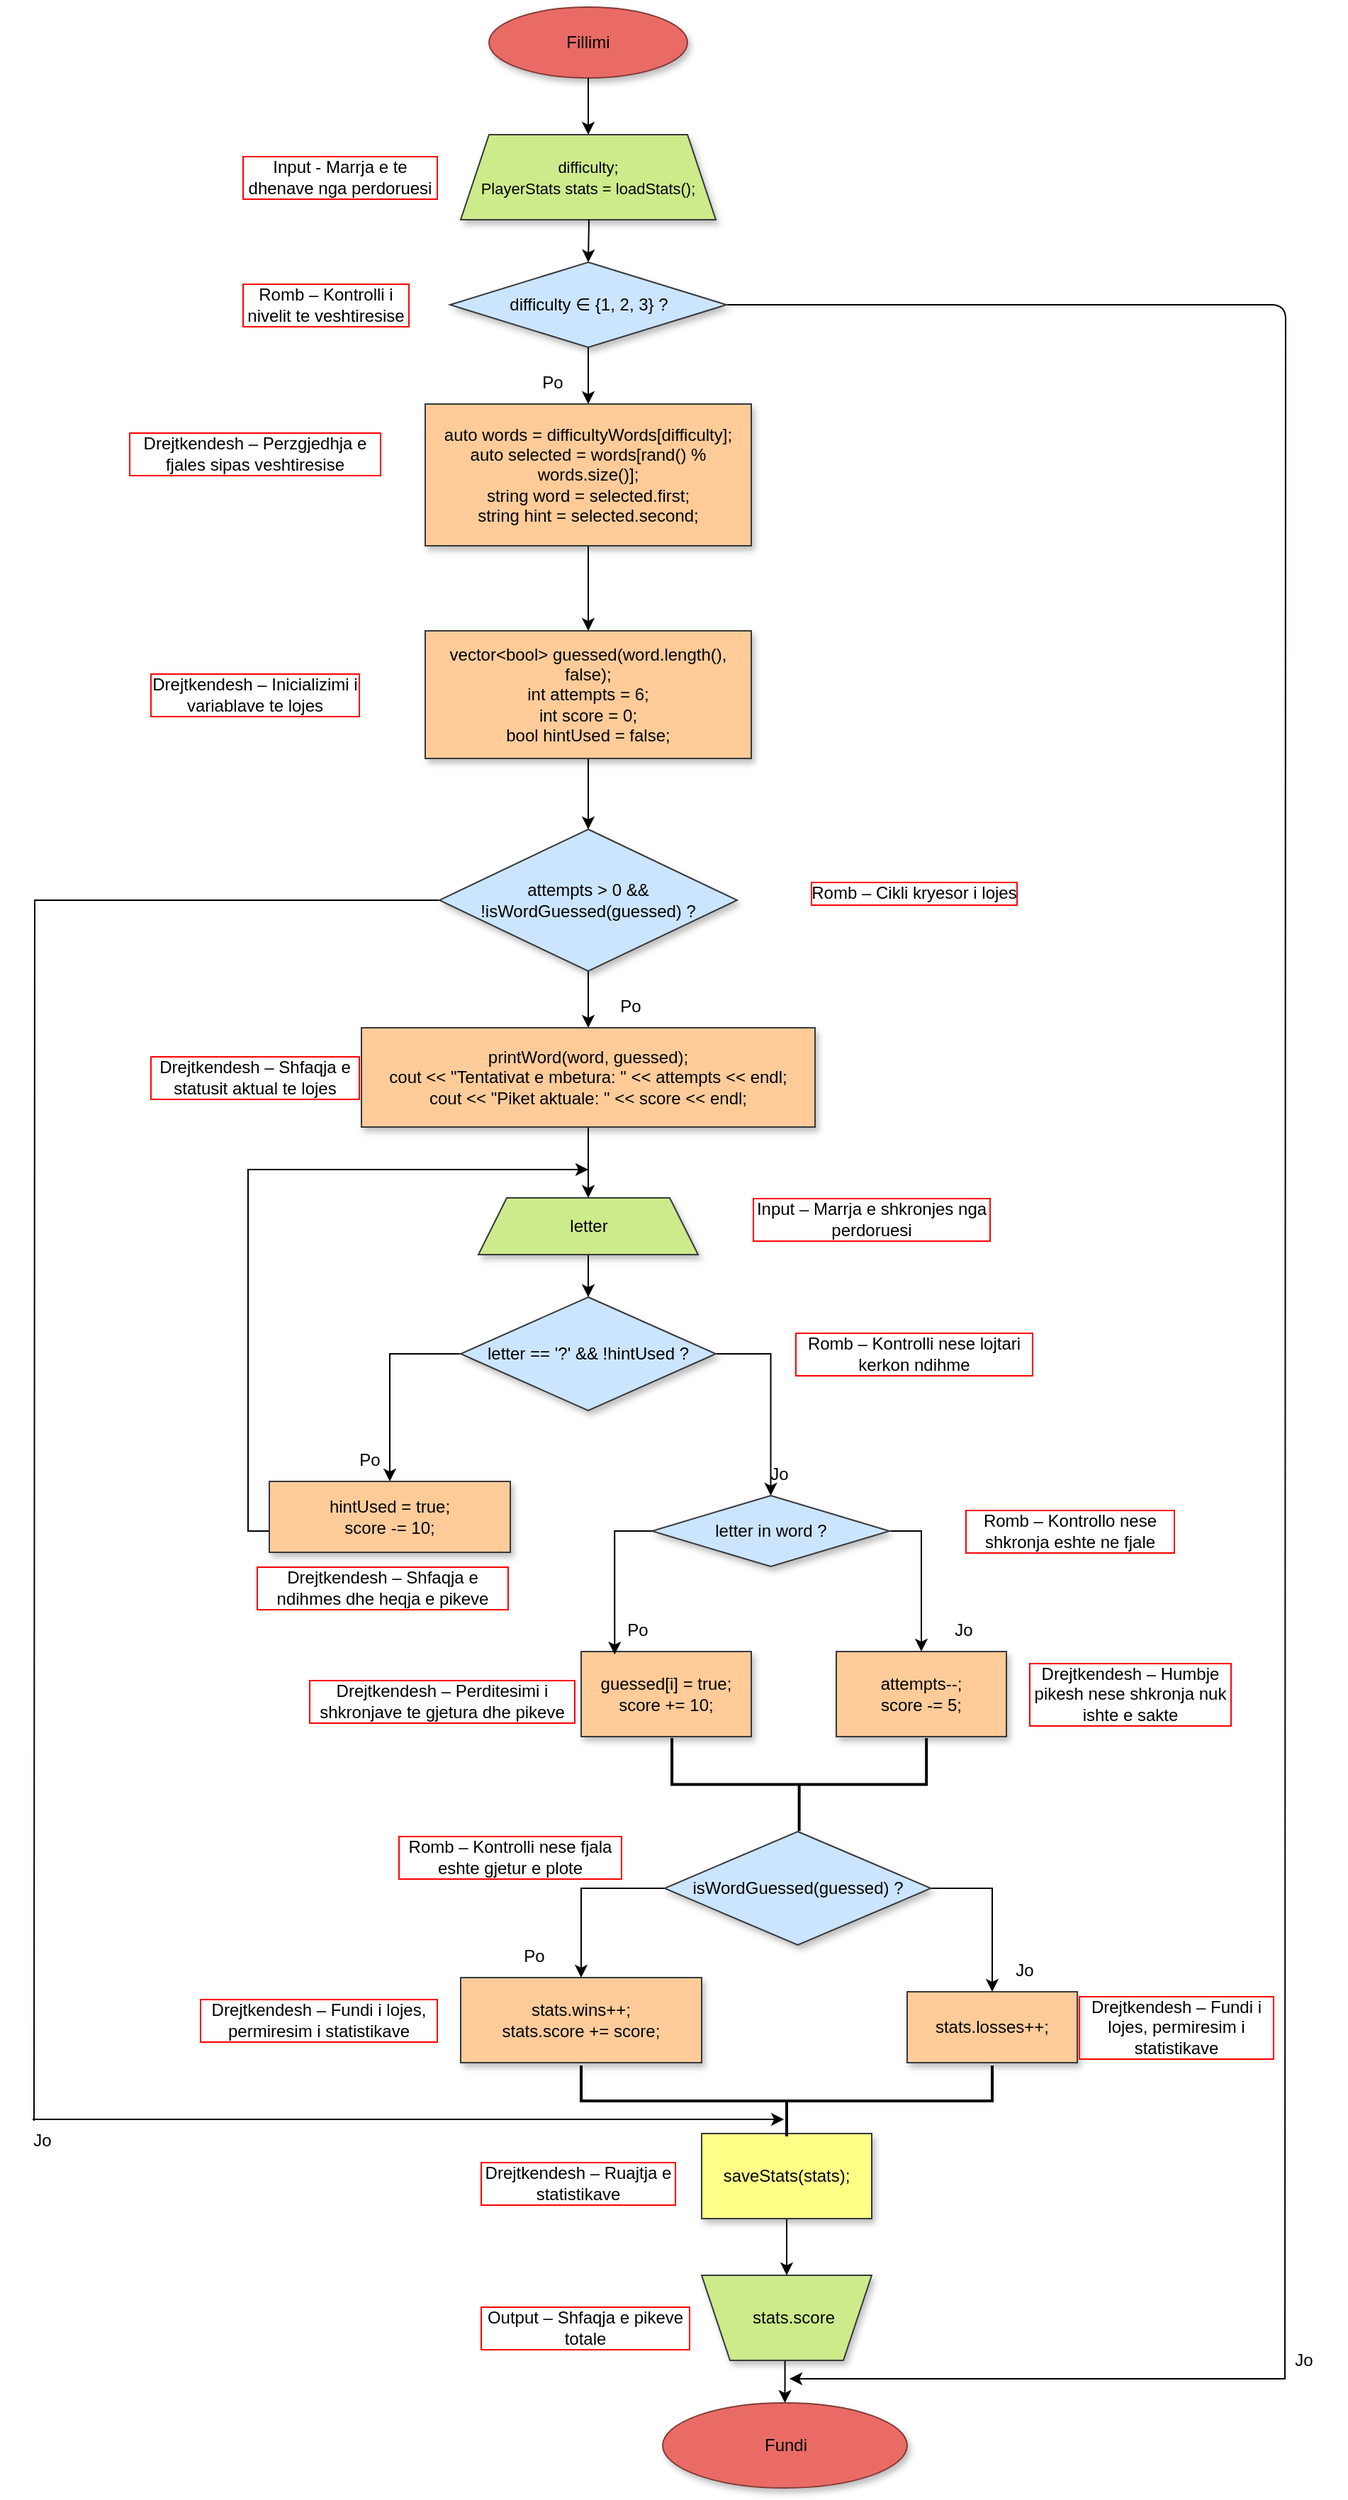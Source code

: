 <mxfile version="26.0.12">
  <diagram name="Page-1" id="fimrnE-iQMw2vcRcOvgp">
    <mxGraphModel dx="1334" dy="534" grid="1" gridSize="10" guides="1" tooltips="1" connect="1" arrows="1" fold="1" page="0" pageScale="1" pageWidth="850" pageHeight="1100" math="0" shadow="0">
      <root>
        <mxCell id="0" />
        <mxCell id="1" parent="0" />
        <mxCell id="ho7Oj8y4FpPHAUlmqDVh-1" value="Fillimi" style="ellipse;whiteSpace=wrap;html=1;fillColor=#EA6B66;strokeColor=#833C39;shadow=1;" parent="1" vertex="1">
          <mxGeometry x="295" y="40" width="140" height="50" as="geometry" />
        </mxCell>
        <mxCell id="ho7Oj8y4FpPHAUlmqDVh-2" value="&lt;pre&gt;&lt;font style=&quot;font-size: 11px;&quot; face=&quot;Helvetica&quot;&gt;&lt;br&gt;difficulty;&lt;br&gt;&lt;span style=&quot;&quot; class=&quot;hljs-attribute&quot;&gt;PlayerStats&lt;/span&gt; stats = loadStats();&lt;/font&gt;&lt;/pre&gt;&lt;div&gt;&lt;br&gt;&lt;/div&gt;" style="shape=trapezoid;perimeter=trapezoidPerimeter;whiteSpace=wrap;html=1;fixedSize=1;align=center;fillColor=#cdeb8b;strokeColor=#36393d;shadow=1;" parent="1" vertex="1">
          <mxGeometry x="275" y="130" width="180" height="60" as="geometry" />
        </mxCell>
        <mxCell id="ho7Oj8y4FpPHAUlmqDVh-78" style="edgeStyle=orthogonalEdgeStyle;rounded=1;orthogonalLoop=1;jettySize=auto;html=1;exitX=1;exitY=0.5;exitDx=0;exitDy=0;curved=0;endArrow=none;startFill=0;" parent="1" source="ho7Oj8y4FpPHAUlmqDVh-4" edge="1">
          <mxGeometry relative="1" as="geometry">
            <mxPoint x="856.5" y="1713" as="targetPoint" />
            <mxPoint x="466.5" y="249" as="sourcePoint" />
          </mxGeometry>
        </mxCell>
        <mxCell id="ho7Oj8y4FpPHAUlmqDVh-4" value="&lt;br&gt;difficulty ∈ {1, 2, 3} ?&lt;div&gt;&lt;br/&gt;&lt;/div&gt;" style="rhombus;whiteSpace=wrap;html=1;align=center;fillColor=#cce5ff;strokeColor=#36393d;shadow=1;" parent="1" vertex="1">
          <mxGeometry x="267.5" y="220" width="195" height="60" as="geometry" />
        </mxCell>
        <mxCell id="ho7Oj8y4FpPHAUlmqDVh-8" value="Jo" style="text;html=1;align=center;verticalAlign=middle;whiteSpace=wrap;rounded=0;" parent="1" vertex="1">
          <mxGeometry x="840" y="1685" width="60" height="30" as="geometry" />
        </mxCell>
        <mxCell id="ho7Oj8y4FpPHAUlmqDVh-9" value="" style="endArrow=classic;html=1;rounded=0;entryX=0.5;entryY=0;entryDx=0;entryDy=0;" parent="1" target="ho7Oj8y4FpPHAUlmqDVh-4" edge="1">
          <mxGeometry width="50" height="50" relative="1" as="geometry">
            <mxPoint x="365.51" y="190" as="sourcePoint" />
            <mxPoint x="364.48" y="243.34" as="targetPoint" />
          </mxGeometry>
        </mxCell>
        <mxCell id="ho7Oj8y4FpPHAUlmqDVh-10" value="" style="endArrow=classic;html=1;rounded=0;exitX=0.5;exitY=1;exitDx=0;exitDy=0;entryX=0.5;entryY=0;entryDx=0;entryDy=0;" parent="1" source="ho7Oj8y4FpPHAUlmqDVh-1" target="ho7Oj8y4FpPHAUlmqDVh-2" edge="1">
          <mxGeometry width="50" height="50" relative="1" as="geometry">
            <mxPoint x="380" y="280" as="sourcePoint" />
            <mxPoint x="200" y="130" as="targetPoint" />
          </mxGeometry>
        </mxCell>
        <mxCell id="ho7Oj8y4FpPHAUlmqDVh-21" style="edgeStyle=orthogonalEdgeStyle;rounded=0;orthogonalLoop=1;jettySize=auto;html=1;exitX=0.5;exitY=1;exitDx=0;exitDy=0;entryX=0.5;entryY=0;entryDx=0;entryDy=0;" parent="1" source="ho7Oj8y4FpPHAUlmqDVh-11" target="ho7Oj8y4FpPHAUlmqDVh-17" edge="1">
          <mxGeometry relative="1" as="geometry" />
        </mxCell>
        <UserObject label="&lt;br&gt;&lt;span class=&quot;hljs-type&quot;&gt;auto&lt;/span&gt; &lt;span class=&quot;hljs-variable&quot;&gt;words&lt;/span&gt; &lt;span class=&quot;hljs-operator&quot;&gt;=&lt;/span&gt; difficultyWords[difficulty];&lt;br&gt;&lt;span class=&quot;hljs-type&quot;&gt;auto&lt;/span&gt; &lt;span class=&quot;hljs-variable&quot;&gt;selected&lt;/span&gt; &lt;span class=&quot;hljs-operator&quot;&gt;=&lt;/span&gt; words[rand() % words.size()];&lt;br&gt;&lt;span class=&quot;hljs-type&quot;&gt;string&lt;/span&gt; &lt;span class=&quot;hljs-variable&quot;&gt;word&lt;/span&gt; &lt;span class=&quot;hljs-operator&quot;&gt;=&lt;/span&gt; selected.first;&lt;br&gt;&lt;span class=&quot;hljs-type&quot;&gt;string&lt;/span&gt; &lt;span class=&quot;hljs-variable&quot;&gt;hint&lt;/span&gt; &lt;span class=&quot;hljs-operator&quot;&gt;=&lt;/span&gt; selected.second;&lt;div&gt;&lt;br/&gt;&lt;/div&gt;" link="&#xa;&lt;span class=&quot;hljs-type&quot;&gt;auto&lt;/span&gt; &lt;span class=&quot;hljs-variable&quot;&gt;words&lt;/span&gt; &lt;span class=&quot;hljs-operator&quot;&gt;=&lt;/span&gt; difficultyWords[difficulty];&#xa;&lt;span class=&quot;hljs-type&quot;&gt;auto&lt;/span&gt; &lt;span class=&quot;hljs-variable&quot;&gt;selected&lt;/span&gt; &lt;span class=&quot;hljs-operator&quot;&gt;=&lt;/span&gt; words[rand() % words.size()];&#xa;&lt;span class=&quot;hljs-type&quot;&gt;string&lt;/span&gt; &lt;span class=&quot;hljs-variable&quot;&gt;word&lt;/span&gt; &lt;span class=&quot;hljs-operator&quot;&gt;=&lt;/span&gt; selected.first;&#xa;&lt;span class=&quot;hljs-type&quot;&gt;string&lt;/span&gt; &lt;span class=&quot;hljs-variable&quot;&gt;hint&lt;/span&gt; &lt;span class=&quot;hljs-operator&quot;&gt;=&lt;/span&gt; selected.second;&#xa;&#xa;" id="ho7Oj8y4FpPHAUlmqDVh-11">
          <mxCell style="rounded=0;whiteSpace=wrap;html=1;align=center;fillColor=#ffcc99;strokeColor=#36393d;shadow=1;" parent="1" vertex="1">
            <mxGeometry x="250" y="320" width="230" height="100" as="geometry" />
          </mxCell>
        </UserObject>
        <mxCell id="ho7Oj8y4FpPHAUlmqDVh-12" value="" style="endArrow=classic;html=1;rounded=0;entryX=0.5;entryY=0;entryDx=0;entryDy=0;exitX=0.5;exitY=1;exitDx=0;exitDy=0;" parent="1" source="ho7Oj8y4FpPHAUlmqDVh-4" target="ho7Oj8y4FpPHAUlmqDVh-11" edge="1">
          <mxGeometry width="50" height="50" relative="1" as="geometry">
            <mxPoint x="380" y="380" as="sourcePoint" />
            <mxPoint x="430" y="330" as="targetPoint" />
          </mxGeometry>
        </mxCell>
        <mxCell id="ho7Oj8y4FpPHAUlmqDVh-13" value="Po" style="text;html=1;align=center;verticalAlign=middle;whiteSpace=wrap;rounded=0;" parent="1" vertex="1">
          <mxGeometry x="310" y="290" width="60" height="30" as="geometry" />
        </mxCell>
        <mxCell id="ho7Oj8y4FpPHAUlmqDVh-14" value="Input - Marrja e te dhenave nga perdoruesi" style="text;html=1;align=center;verticalAlign=middle;whiteSpace=wrap;rounded=0;labelBorderColor=light-dark(#ff0000, #ededed);" parent="1" vertex="1">
          <mxGeometry x="120" y="140" width="140" height="40" as="geometry" />
        </mxCell>
        <mxCell id="ho7Oj8y4FpPHAUlmqDVh-15" value="Romb – Kontrolli i nivelit te veshtiresise" style="text;html=1;align=center;verticalAlign=middle;whiteSpace=wrap;rounded=0;labelBorderColor=#FF0000;" parent="1" vertex="1">
          <mxGeometry x="120" y="235" width="120" height="30" as="geometry" />
        </mxCell>
        <mxCell id="ho7Oj8y4FpPHAUlmqDVh-16" value="Drejtkendesh – Perzgjedhja e fjales sipas veshtiresise" style="text;html=1;align=center;verticalAlign=middle;whiteSpace=wrap;rounded=0;labelBorderColor=#FF0000;" parent="1" vertex="1">
          <mxGeometry x="40" y="340" width="180" height="30" as="geometry" />
        </mxCell>
        <mxCell id="ho7Oj8y4FpPHAUlmqDVh-24" style="edgeStyle=orthogonalEdgeStyle;rounded=0;orthogonalLoop=1;jettySize=auto;html=1;exitX=0.5;exitY=1;exitDx=0;exitDy=0;entryX=0.5;entryY=0;entryDx=0;entryDy=0;" parent="1" source="ho7Oj8y4FpPHAUlmqDVh-17" target="ho7Oj8y4FpPHAUlmqDVh-23" edge="1">
          <mxGeometry relative="1" as="geometry" />
        </mxCell>
        <mxCell id="ho7Oj8y4FpPHAUlmqDVh-17" value="&lt;br&gt;&lt;span class=&quot;hljs-function&quot;&gt;vector&amp;lt;&lt;span class=&quot;hljs-type&quot;&gt;bool&lt;/span&gt;&amp;gt; &lt;span class=&quot;hljs-title&quot;&gt;guessed&lt;/span&gt;&lt;span class=&quot;hljs-params&quot;&gt;(&lt;span class=&quot;hljs-type&quot;&gt;word&lt;/span&gt;.length(), &lt;span class=&quot;hljs-literal&quot;&gt;false&lt;/span&gt;)&lt;/span&gt;&lt;/span&gt;;&lt;br&gt;&lt;span class=&quot;hljs-type&quot;&gt;int&lt;/span&gt; attempts = &lt;span class=&quot;hljs-number&quot;&gt;6&lt;/span&gt;;&lt;br&gt;&lt;span class=&quot;hljs-type&quot;&gt;int&lt;/span&gt; score = &lt;span class=&quot;hljs-number&quot;&gt;0&lt;/span&gt;;&lt;br&gt;&lt;span class=&quot;hljs-type&quot;&gt;bool&lt;/span&gt; hintUsed = &lt;span class=&quot;hljs-literal&quot;&gt;false&lt;/span&gt;;&lt;div&gt;&lt;br/&gt;&lt;/div&gt;" style="rounded=0;whiteSpace=wrap;html=1;align=center;fillColor=#ffcc99;strokeColor=#36393d;shadow=1;" parent="1" vertex="1">
          <mxGeometry x="250" y="480" width="230" height="90" as="geometry" />
        </mxCell>
        <mxCell id="ho7Oj8y4FpPHAUlmqDVh-22" value="Drejtkendesh – Inicializimi i variablave te lojes" style="text;html=1;align=center;verticalAlign=middle;whiteSpace=wrap;rounded=0;labelBorderColor=#FF0000;" parent="1" vertex="1">
          <mxGeometry x="55" y="510" width="150" height="30" as="geometry" />
        </mxCell>
        <mxCell id="ho7Oj8y4FpPHAUlmqDVh-28" style="edgeStyle=orthogonalEdgeStyle;rounded=0;orthogonalLoop=1;jettySize=auto;html=1;exitX=0.5;exitY=1;exitDx=0;exitDy=0;entryX=0.5;entryY=0;entryDx=0;entryDy=0;" parent="1" source="ho7Oj8y4FpPHAUlmqDVh-23" target="ho7Oj8y4FpPHAUlmqDVh-27" edge="1">
          <mxGeometry relative="1" as="geometry" />
        </mxCell>
        <mxCell id="ho7Oj8y4FpPHAUlmqDVh-80" style="edgeStyle=orthogonalEdgeStyle;rounded=0;orthogonalLoop=1;jettySize=auto;html=1;exitX=0;exitY=0.5;exitDx=0;exitDy=0;endArrow=none;startFill=0;" parent="1" source="ho7Oj8y4FpPHAUlmqDVh-23" edge="1">
          <mxGeometry relative="1" as="geometry">
            <mxPoint x="-26" y="1531" as="targetPoint" />
            <mxPoint x="254" y="671" as="sourcePoint" />
          </mxGeometry>
        </mxCell>
        <mxCell id="ho7Oj8y4FpPHAUlmqDVh-23" value="attempts &amp;gt; &lt;span class=&quot;hljs-number&quot;&gt;0&lt;/span&gt; &amp;amp;&amp;amp; !&lt;span class=&quot;hljs-built_in&quot;&gt;isWordGuessed&lt;/span&gt;(guessed) ?" style="rhombus;whiteSpace=wrap;html=1;fillColor=#cce5ff;strokeColor=#36393d;shadow=1;" parent="1" vertex="1">
          <mxGeometry x="260" y="620" width="210" height="100" as="geometry" />
        </mxCell>
        <mxCell id="ho7Oj8y4FpPHAUlmqDVh-26" value="Jo" style="text;html=1;align=center;verticalAlign=middle;whiteSpace=wrap;rounded=0;" parent="1" vertex="1">
          <mxGeometry x="-50" y="1530" width="60" height="30" as="geometry" />
        </mxCell>
        <mxCell id="ho7Oj8y4FpPHAUlmqDVh-32" style="edgeStyle=orthogonalEdgeStyle;rounded=0;orthogonalLoop=1;jettySize=auto;html=1;exitX=0.5;exitY=1;exitDx=0;exitDy=0;" parent="1" source="ho7Oj8y4FpPHAUlmqDVh-27" target="ho7Oj8y4FpPHAUlmqDVh-31" edge="1">
          <mxGeometry relative="1" as="geometry" />
        </mxCell>
        <mxCell id="ho7Oj8y4FpPHAUlmqDVh-27" value="&lt;br&gt;&lt;span class=&quot;hljs-built_in&quot;&gt;printWord&lt;/span&gt;(&lt;span class=&quot;hljs-type&quot;&gt;word&lt;/span&gt;, guessed);&lt;br&gt;cout &amp;lt;&amp;lt; &lt;span class=&quot;hljs-string&quot;&gt;&quot;Tentativat e mbetura: &quot;&lt;/span&gt; &amp;lt;&amp;lt; attempts &amp;lt;&amp;lt; endl;&lt;br&gt;cout &amp;lt;&amp;lt; &lt;span class=&quot;hljs-string&quot;&gt;&quot;Piket aktuale: &quot;&lt;/span&gt; &amp;lt;&amp;lt; score &amp;lt;&amp;lt; endl;&lt;div&gt;&lt;br/&gt;&lt;/div&gt;" style="rounded=0;whiteSpace=wrap;html=1;align=center;fillColor=#ffcc99;strokeColor=#36393d;shadow=1;" parent="1" vertex="1">
          <mxGeometry x="205" y="760" width="320" height="70" as="geometry" />
        </mxCell>
        <mxCell id="ho7Oj8y4FpPHAUlmqDVh-29" value="Drejtkendesh – Shfaqja e statusit aktual te lojes" style="text;html=1;align=center;verticalAlign=middle;whiteSpace=wrap;rounded=0;labelBorderColor=#FF0000;" parent="1" vertex="1">
          <mxGeometry x="55" y="780" width="150" height="30" as="geometry" />
        </mxCell>
        <mxCell id="ho7Oj8y4FpPHAUlmqDVh-30" value="Po" style="text;html=1;align=center;verticalAlign=middle;whiteSpace=wrap;rounded=0;" parent="1" vertex="1">
          <mxGeometry x="365" y="730" width="60" height="30" as="geometry" />
        </mxCell>
        <mxCell id="ho7Oj8y4FpPHAUlmqDVh-34" style="edgeStyle=orthogonalEdgeStyle;rounded=0;orthogonalLoop=1;jettySize=auto;html=1;exitX=0.5;exitY=1;exitDx=0;exitDy=0;entryX=0.5;entryY=0;entryDx=0;entryDy=0;" parent="1" source="ho7Oj8y4FpPHAUlmqDVh-31" target="ho7Oj8y4FpPHAUlmqDVh-33" edge="1">
          <mxGeometry relative="1" as="geometry" />
        </mxCell>
        <mxCell id="ho7Oj8y4FpPHAUlmqDVh-31" value="letter" style="shape=trapezoid;perimeter=trapezoidPerimeter;whiteSpace=wrap;html=1;fixedSize=1;fillColor=#cdeb8b;strokeColor=#36393d;shadow=1;" parent="1" vertex="1">
          <mxGeometry x="287.5" y="880" width="155" height="40" as="geometry" />
        </mxCell>
        <mxCell id="ho7Oj8y4FpPHAUlmqDVh-36" style="edgeStyle=orthogonalEdgeStyle;rounded=0;orthogonalLoop=1;jettySize=auto;html=1;exitX=0;exitY=0.5;exitDx=0;exitDy=0;entryX=0.5;entryY=0;entryDx=0;entryDy=0;" parent="1" source="ho7Oj8y4FpPHAUlmqDVh-33" target="ho7Oj8y4FpPHAUlmqDVh-35" edge="1">
          <mxGeometry relative="1" as="geometry" />
        </mxCell>
        <mxCell id="ho7Oj8y4FpPHAUlmqDVh-45" style="edgeStyle=orthogonalEdgeStyle;rounded=0;orthogonalLoop=1;jettySize=auto;html=1;exitX=1;exitY=0.5;exitDx=0;exitDy=0;" parent="1" source="ho7Oj8y4FpPHAUlmqDVh-33" target="ho7Oj8y4FpPHAUlmqDVh-44" edge="1">
          <mxGeometry relative="1" as="geometry" />
        </mxCell>
        <mxCell id="ho7Oj8y4FpPHAUlmqDVh-33" value="&lt;br&gt;&lt;span class=&quot;hljs-attr&quot;&gt;letter&lt;/span&gt; == &lt;span class=&quot;hljs-string&quot;&gt;&#39;?&#39;&lt;/span&gt; &amp;amp;&amp;amp; !hintUsed ?&lt;div&gt;&lt;br/&gt;&lt;/div&gt;" style="rhombus;whiteSpace=wrap;html=1;align=center;fillColor=#cce5ff;strokeColor=#36393d;shadow=1;" parent="1" vertex="1">
          <mxGeometry x="275" y="950" width="180" height="80" as="geometry" />
        </mxCell>
        <mxCell id="ho7Oj8y4FpPHAUlmqDVh-38" style="edgeStyle=orthogonalEdgeStyle;rounded=0;orthogonalLoop=1;jettySize=auto;html=1;exitX=0;exitY=0.5;exitDx=0;exitDy=0;" parent="1" edge="1">
          <mxGeometry relative="1" as="geometry">
            <mxPoint x="365" y="860" as="targetPoint" />
            <mxPoint x="145" y="1115" as="sourcePoint" />
            <Array as="points">
              <mxPoint x="125" y="1115" />
              <mxPoint x="125" y="860" />
            </Array>
          </mxGeometry>
        </mxCell>
        <mxCell id="ho7Oj8y4FpPHAUlmqDVh-35" value="&lt;br&gt;&lt;span class=&quot;hljs-attribute&quot;&gt;hintUsed&lt;/span&gt; = &lt;span class=&quot;hljs-literal&quot;&gt;true&lt;/span&gt;;&lt;br&gt;&lt;span class=&quot;hljs-attribute&quot;&gt;score&lt;/span&gt; -= &lt;span class=&quot;hljs-number&quot;&gt;10&lt;/span&gt;;&lt;div&gt;&lt;br&gt;&lt;/div&gt;" style="rounded=0;whiteSpace=wrap;html=1;align=center;fillColor=#ffcc99;strokeColor=#36393d;shadow=1;" parent="1" vertex="1">
          <mxGeometry x="140" y="1080" width="170" height="50" as="geometry" />
        </mxCell>
        <mxCell id="ho7Oj8y4FpPHAUlmqDVh-37" value="Po" style="text;html=1;align=center;verticalAlign=middle;whiteSpace=wrap;rounded=0;" parent="1" vertex="1">
          <mxGeometry x="181" y="1050" width="60" height="30" as="geometry" />
        </mxCell>
        <mxCell id="ho7Oj8y4FpPHAUlmqDVh-43" value="Jo" style="text;html=1;align=center;verticalAlign=middle;whiteSpace=wrap;rounded=0;" parent="1" vertex="1">
          <mxGeometry x="470" y="1060" width="60" height="30" as="geometry" />
        </mxCell>
        <mxCell id="ho7Oj8y4FpPHAUlmqDVh-49" style="edgeStyle=orthogonalEdgeStyle;rounded=0;orthogonalLoop=1;jettySize=auto;html=1;exitX=1;exitY=0.5;exitDx=0;exitDy=0;entryX=0.5;entryY=0;entryDx=0;entryDy=0;" parent="1" source="ho7Oj8y4FpPHAUlmqDVh-44" target="ho7Oj8y4FpPHAUlmqDVh-47" edge="1">
          <mxGeometry relative="1" as="geometry" />
        </mxCell>
        <mxCell id="ho7Oj8y4FpPHAUlmqDVh-44" value="&lt;br&gt;letter in&amp;nbsp;&lt;span class=&quot;hljs-type&quot;&gt;word&lt;/span&gt; ?&lt;div&gt;&lt;br&gt;&lt;/div&gt;" style="rhombus;whiteSpace=wrap;html=1;align=center;fillColor=#cce5ff;strokeColor=#36393d;shadow=1;" parent="1" vertex="1">
          <mxGeometry x="410" y="1090" width="167.5" height="50" as="geometry" />
        </mxCell>
        <mxCell id="ho7Oj8y4FpPHAUlmqDVh-46" value="guessed[i] = &lt;span class=&quot;hljs-literal&quot;&gt;true&lt;/span&gt;;&lt;br/&gt;score += &lt;span class=&quot;hljs-number&quot;&gt;10&lt;/span&gt;;" style="rounded=0;whiteSpace=wrap;html=1;fillColor=#ffcc99;strokeColor=#36393d;shadow=1;" parent="1" vertex="1">
          <mxGeometry x="360" y="1200" width="120" height="60" as="geometry" />
        </mxCell>
        <mxCell id="ho7Oj8y4FpPHAUlmqDVh-47" value="&lt;br&gt;attempts&lt;span class=&quot;hljs-comment&quot;&gt;--;&lt;/span&gt;&lt;br&gt;score -= &lt;span class=&quot;hljs-number&quot;&gt;5&lt;/span&gt;;&lt;div&gt;&lt;br/&gt;&lt;/div&gt;" style="rounded=0;whiteSpace=wrap;html=1;align=center;fillColor=#ffcc99;strokeColor=#36393d;shadow=1;" parent="1" vertex="1">
          <mxGeometry x="540" y="1200" width="120" height="60" as="geometry" />
        </mxCell>
        <mxCell id="ho7Oj8y4FpPHAUlmqDVh-48" style="edgeStyle=orthogonalEdgeStyle;rounded=0;orthogonalLoop=1;jettySize=auto;html=1;exitX=0;exitY=0.5;exitDx=0;exitDy=0;entryX=0.197;entryY=0.035;entryDx=0;entryDy=0;entryPerimeter=0;" parent="1" source="ho7Oj8y4FpPHAUlmqDVh-44" target="ho7Oj8y4FpPHAUlmqDVh-46" edge="1">
          <mxGeometry relative="1" as="geometry" />
        </mxCell>
        <mxCell id="ho7Oj8y4FpPHAUlmqDVh-50" value="Po" style="text;html=1;align=center;verticalAlign=middle;whiteSpace=wrap;rounded=0;" parent="1" vertex="1">
          <mxGeometry x="370" y="1170" width="60" height="30" as="geometry" />
        </mxCell>
        <mxCell id="ho7Oj8y4FpPHAUlmqDVh-51" value="Jo" style="text;html=1;align=center;verticalAlign=middle;whiteSpace=wrap;rounded=0;" parent="1" vertex="1">
          <mxGeometry x="600" y="1170" width="60" height="30" as="geometry" />
        </mxCell>
        <mxCell id="ho7Oj8y4FpPHAUlmqDVh-52" value="" style="strokeWidth=2;html=1;shape=mxgraph.flowchart.annotation_2;align=left;labelPosition=right;pointerEvents=1;rotation=-90;" parent="1" vertex="1">
          <mxGeometry x="481" y="1204" width="65.63" height="179.53" as="geometry" />
        </mxCell>
        <mxCell id="ho7Oj8y4FpPHAUlmqDVh-56" style="edgeStyle=orthogonalEdgeStyle;rounded=0;orthogonalLoop=1;jettySize=auto;html=1;exitX=0;exitY=0.5;exitDx=0;exitDy=0;" parent="1" source="ho7Oj8y4FpPHAUlmqDVh-55" target="ho7Oj8y4FpPHAUlmqDVh-57" edge="1">
          <mxGeometry relative="1" as="geometry">
            <mxPoint x="350" y="1480" as="targetPoint" />
          </mxGeometry>
        </mxCell>
        <mxCell id="ho7Oj8y4FpPHAUlmqDVh-59" style="edgeStyle=orthogonalEdgeStyle;rounded=0;orthogonalLoop=1;jettySize=auto;html=1;exitX=1;exitY=0.5;exitDx=0;exitDy=0;" parent="1" source="ho7Oj8y4FpPHAUlmqDVh-55" target="ho7Oj8y4FpPHAUlmqDVh-60" edge="1">
          <mxGeometry relative="1" as="geometry">
            <mxPoint x="730" y="1450" as="targetPoint" />
          </mxGeometry>
        </mxCell>
        <mxCell id="ho7Oj8y4FpPHAUlmqDVh-55" value="&lt;br&gt;&lt;span class=&quot;hljs-built_in&quot;&gt;isWordGuessed&lt;/span&gt;(guessed) ?&lt;div&gt;&lt;br/&gt;&lt;/div&gt;" style="rhombus;whiteSpace=wrap;html=1;align=center;fillColor=#cce5ff;strokeColor=#36393d;shadow=1;" parent="1" vertex="1">
          <mxGeometry x="418.9" y="1327" width="187.82" height="80" as="geometry" />
        </mxCell>
        <UserObject label="&lt;span class=&quot;hljs-string&quot;&gt;&lt;br&gt;stats.wins++;&lt;br&gt;stats.score += score;&lt;/span&gt;&lt;div&gt;&lt;br&gt;&lt;/div&gt;" id="ho7Oj8y4FpPHAUlmqDVh-57">
          <mxCell style="rounded=0;whiteSpace=wrap;html=1;align=center;fillColor=#ffcc99;strokeColor=#36393d;shadow=1;" parent="1" vertex="1">
            <mxGeometry x="275" y="1430" width="170" height="60" as="geometry" />
          </mxCell>
        </UserObject>
        <mxCell id="ho7Oj8y4FpPHAUlmqDVh-58" value="Po" style="text;html=1;align=center;verticalAlign=middle;whiteSpace=wrap;rounded=0;" parent="1" vertex="1">
          <mxGeometry x="297" y="1400" width="60" height="30" as="geometry" />
        </mxCell>
        <UserObject label="&lt;br&gt;stats.losses++;&lt;div&gt;&lt;br/&gt;&lt;/div&gt;" id="ho7Oj8y4FpPHAUlmqDVh-60">
          <mxCell style="rounded=0;whiteSpace=wrap;html=1;fillColor=#ffcc99;strokeColor=#36393d;shadow=1;" parent="1" vertex="1">
            <mxGeometry x="590" y="1440" width="120" height="50" as="geometry" />
          </mxCell>
        </UserObject>
        <mxCell id="ho7Oj8y4FpPHAUlmqDVh-61" value="Jo" style="text;html=1;align=center;verticalAlign=middle;whiteSpace=wrap;rounded=0;" parent="1" vertex="1">
          <mxGeometry x="643" y="1410" width="60" height="30" as="geometry" />
        </mxCell>
        <mxCell id="ho7Oj8y4FpPHAUlmqDVh-67" style="edgeStyle=orthogonalEdgeStyle;rounded=0;orthogonalLoop=1;jettySize=auto;html=1;exitX=0.5;exitY=1;exitDx=0;exitDy=0;entryX=0.5;entryY=1;entryDx=0;entryDy=0;" parent="1" source="ho7Oj8y4FpPHAUlmqDVh-62" target="ho7Oj8y4FpPHAUlmqDVh-63" edge="1">
          <mxGeometry relative="1" as="geometry" />
        </mxCell>
        <mxCell id="ho7Oj8y4FpPHAUlmqDVh-62" value="saveStats(stats);" style="rounded=0;whiteSpace=wrap;html=1;fillColor=#ffff88;strokeColor=#36393d;glass=0;shadow=1;" parent="1" vertex="1">
          <mxGeometry x="445" y="1540" width="120" height="60" as="geometry" />
        </mxCell>
        <mxCell id="ho7Oj8y4FpPHAUlmqDVh-66" style="edgeStyle=orthogonalEdgeStyle;rounded=0;orthogonalLoop=1;jettySize=auto;html=1;exitX=0.5;exitY=0;exitDx=0;exitDy=0;entryX=0.5;entryY=0;entryDx=0;entryDy=0;" parent="1" source="ho7Oj8y4FpPHAUlmqDVh-63" target="ho7Oj8y4FpPHAUlmqDVh-65" edge="1">
          <mxGeometry relative="1" as="geometry" />
        </mxCell>
        <mxCell id="ho7Oj8y4FpPHAUlmqDVh-63" value="" style="shape=trapezoid;perimeter=trapezoidPerimeter;whiteSpace=wrap;html=1;fixedSize=1;rotation=-180;fillColor=#cdeb8b;strokeColor=#36393d;shadow=1;" parent="1" vertex="1">
          <mxGeometry x="445" y="1640" width="120" height="60" as="geometry" />
        </mxCell>
        <mxCell id="ho7Oj8y4FpPHAUlmqDVh-64" value="stats.score" style="text;html=1;align=center;verticalAlign=middle;whiteSpace=wrap;rounded=0;" parent="1" vertex="1">
          <mxGeometry x="480" y="1655" width="60" height="30" as="geometry" />
        </mxCell>
        <mxCell id="ho7Oj8y4FpPHAUlmqDVh-65" value="Fundi" style="ellipse;whiteSpace=wrap;html=1;fillColor=#EA6B66;strokeColor=#833C39;shadow=1;" parent="1" vertex="1">
          <mxGeometry x="417.5" y="1730" width="172.5" height="60" as="geometry" />
        </mxCell>
        <mxCell id="ho7Oj8y4FpPHAUlmqDVh-68" value="" style="strokeWidth=2;html=1;shape=mxgraph.flowchart.annotation_2;align=left;labelPosition=right;pointerEvents=1;rotation=-90;" parent="1" vertex="1">
          <mxGeometry x="480" y="1372" width="50" height="290" as="geometry" />
        </mxCell>
        <mxCell id="ho7Oj8y4FpPHAUlmqDVh-79" value="" style="endArrow=classic;html=1;rounded=0;" parent="1" edge="1">
          <mxGeometry width="50" height="50" relative="1" as="geometry">
            <mxPoint x="857" y="1713" as="sourcePoint" />
            <mxPoint x="507" y="1713" as="targetPoint" />
          </mxGeometry>
        </mxCell>
        <mxCell id="ho7Oj8y4FpPHAUlmqDVh-81" value="" style="endArrow=classic;html=1;rounded=0;entryX=0.24;entryY=0.483;entryDx=0;entryDy=0;entryPerimeter=0;" parent="1" edge="1">
          <mxGeometry width="50" height="50" relative="1" as="geometry">
            <mxPoint x="-27" y="1530" as="sourcePoint" />
            <mxPoint x="503.07" y="1530" as="targetPoint" />
          </mxGeometry>
        </mxCell>
        <mxCell id="ho7Oj8y4FpPHAUlmqDVh-84" value="Romb – Cikli kryesor i lojes" style="text;html=1;align=center;verticalAlign=middle;whiteSpace=wrap;rounded=0;labelBorderColor=#FF0000;" parent="1" vertex="1">
          <mxGeometry x="520" y="650" width="150" height="30" as="geometry" />
        </mxCell>
        <mxCell id="ho7Oj8y4FpPHAUlmqDVh-85" value="Input – Marrja e shkronjes nga perdoruesi" style="text;html=1;align=center;verticalAlign=middle;whiteSpace=wrap;rounded=0;labelBorderColor=#FF0000;" parent="1" vertex="1">
          <mxGeometry x="480" y="880" width="170" height="30" as="geometry" />
        </mxCell>
        <mxCell id="ho7Oj8y4FpPHAUlmqDVh-86" value="Romb – Kontrolli nese lojtari kerkon ndihme" style="text;html=1;align=center;verticalAlign=middle;whiteSpace=wrap;rounded=0;labelBorderColor=#FF0000;" parent="1" vertex="1">
          <mxGeometry x="510" y="975" width="170" height="30" as="geometry" />
        </mxCell>
        <mxCell id="ho7Oj8y4FpPHAUlmqDVh-87" value="Drejtkendesh – Shfaqja e ndihmes dhe heqja e pikeve" style="text;html=1;align=center;verticalAlign=middle;whiteSpace=wrap;rounded=0;labelBorderColor=#FF0000;" parent="1" vertex="1">
          <mxGeometry x="130" y="1140" width="180" height="30" as="geometry" />
        </mxCell>
        <mxCell id="ho7Oj8y4FpPHAUlmqDVh-88" value="Romb – Kontrollo nese shkronja eshte ne fjale" style="text;html=1;align=center;verticalAlign=middle;whiteSpace=wrap;rounded=0;labelBorderColor=#FF0000;" parent="1" vertex="1">
          <mxGeometry x="630" y="1100" width="150" height="30" as="geometry" />
        </mxCell>
        <mxCell id="ho7Oj8y4FpPHAUlmqDVh-89" value="Drejtkendesh – Perditesimi i shkronjave te gjetura dhe pikeve" style="text;html=1;align=center;verticalAlign=middle;whiteSpace=wrap;rounded=0;labelBorderColor=#FF0000;" parent="1" vertex="1">
          <mxGeometry x="167" y="1220" width="190" height="30" as="geometry" />
        </mxCell>
        <mxCell id="ho7Oj8y4FpPHAUlmqDVh-90" value="Drejtkendesh – Humbje pikesh nese shkronja nuk ishte e sakte" style="text;html=1;align=center;verticalAlign=middle;whiteSpace=wrap;rounded=0;labelBorderColor=#FF0000;" parent="1" vertex="1">
          <mxGeometry x="675" y="1215" width="145" height="30" as="geometry" />
        </mxCell>
        <mxCell id="ho7Oj8y4FpPHAUlmqDVh-91" value="Romb – Kontrolli nese fjala eshte gjetur e plote" style="text;html=1;align=center;verticalAlign=middle;whiteSpace=wrap;rounded=0;labelBorderColor=#FF0000;" parent="1" vertex="1">
          <mxGeometry x="230" y="1330" width="160" height="30" as="geometry" />
        </mxCell>
        <mxCell id="ho7Oj8y4FpPHAUlmqDVh-92" value="Drejtkendesh – Fundi i lojes, permiresim i statistikave" style="text;html=1;align=center;verticalAlign=middle;whiteSpace=wrap;rounded=0;labelBorderColor=#FF0000;" parent="1" vertex="1">
          <mxGeometry x="90" y="1445" width="170" height="30" as="geometry" />
        </mxCell>
        <mxCell id="ho7Oj8y4FpPHAUlmqDVh-93" value="Drejtkendesh – Fundi i lojes, permiresim i statistikave" style="text;html=1;align=center;verticalAlign=middle;whiteSpace=wrap;rounded=0;labelBorderColor=#FF0000;" parent="1" vertex="1">
          <mxGeometry x="710" y="1450" width="140" height="30" as="geometry" />
        </mxCell>
        <mxCell id="ho7Oj8y4FpPHAUlmqDVh-94" value="Drejtkendesh – Ruajtja e statistikave" style="text;html=1;align=center;verticalAlign=middle;whiteSpace=wrap;rounded=0;labelBorderColor=#FF0000;" parent="1" vertex="1">
          <mxGeometry x="287.5" y="1560" width="140" height="30" as="geometry" />
        </mxCell>
        <mxCell id="ho7Oj8y4FpPHAUlmqDVh-95" value="Output – Shfaqja e pikeve totale" style="text;html=1;align=center;verticalAlign=middle;whiteSpace=wrap;rounded=0;labelBorderColor=#FF0000;" parent="1" vertex="1">
          <mxGeometry x="287.5" y="1662" width="150" height="30" as="geometry" />
        </mxCell>
      </root>
    </mxGraphModel>
  </diagram>
</mxfile>
